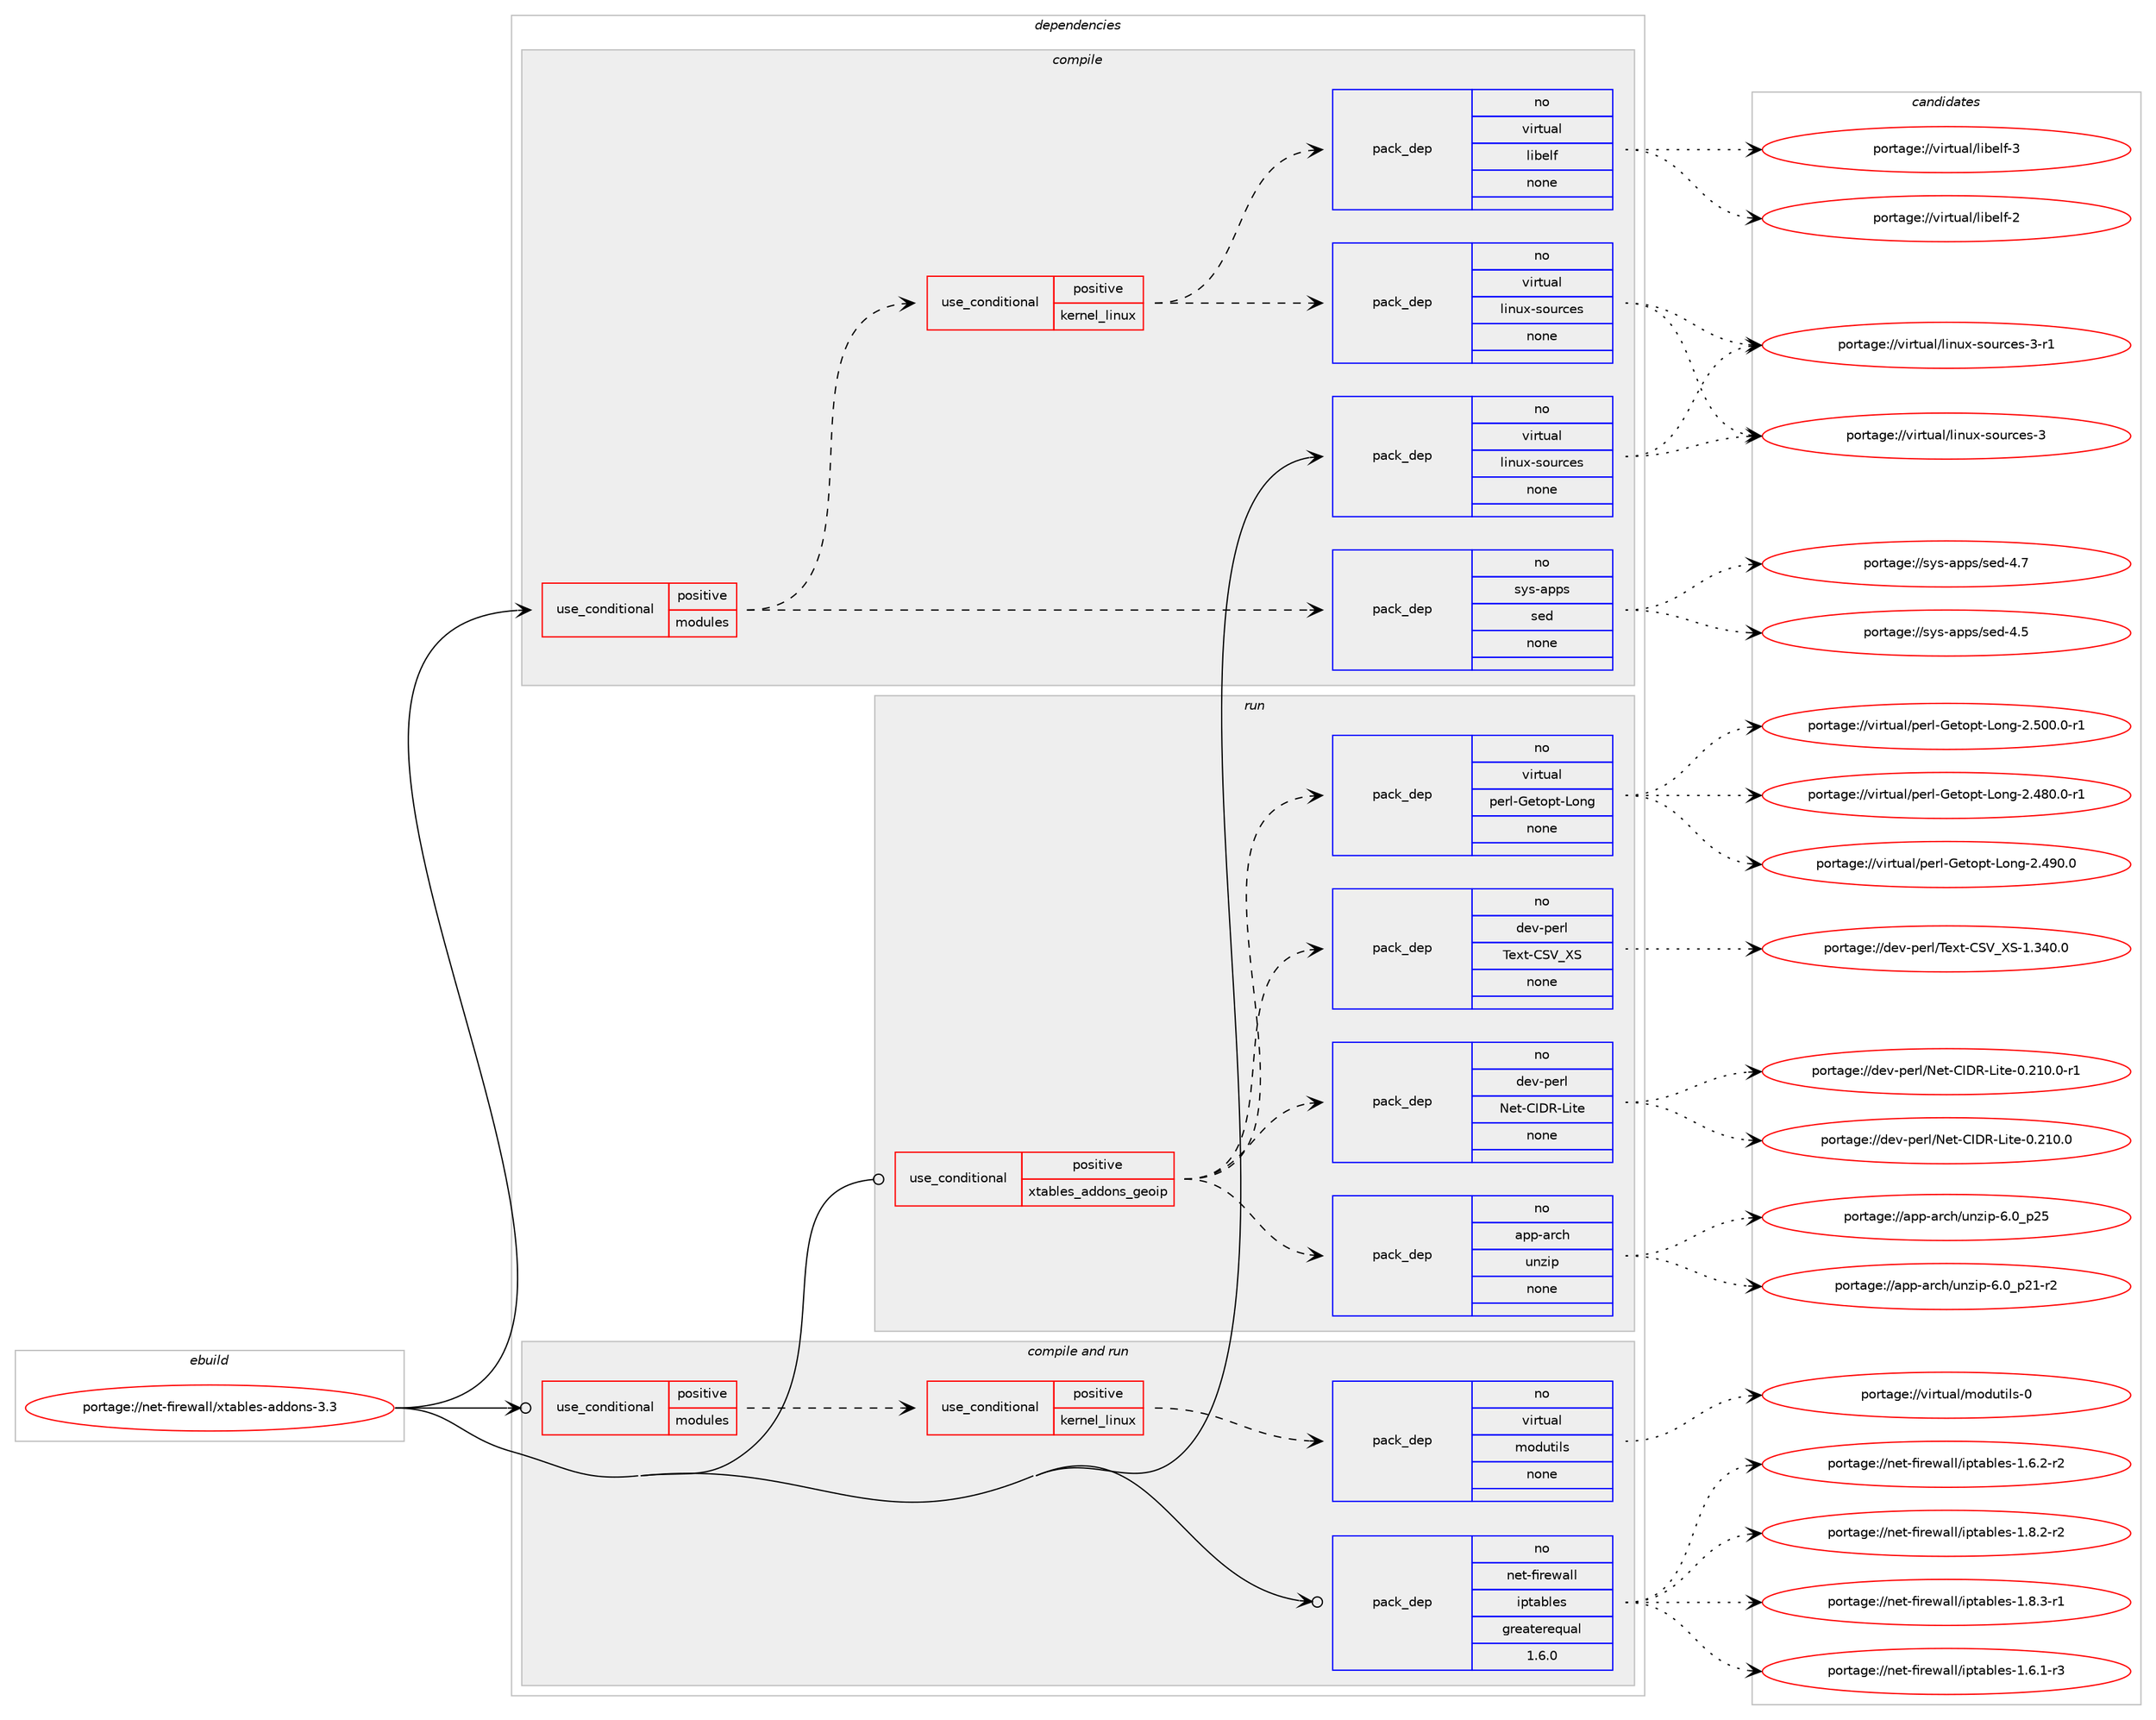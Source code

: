 digraph prolog {

# *************
# Graph options
# *************

newrank=true;
concentrate=true;
compound=true;
graph [rankdir=LR,fontname=Helvetica,fontsize=10,ranksep=1.5];#, ranksep=2.5, nodesep=0.2];
edge  [arrowhead=vee];
node  [fontname=Helvetica,fontsize=10];

# **********
# The ebuild
# **********

subgraph cluster_leftcol {
color=gray;
rank=same;
label=<<i>ebuild</i>>;
id [label="portage://net-firewall/xtables-addons-3.3", color=red, width=4, href="../net-firewall/xtables-addons-3.3.svg"];
}

# ****************
# The dependencies
# ****************

subgraph cluster_midcol {
color=gray;
label=<<i>dependencies</i>>;
subgraph cluster_compile {
fillcolor="#eeeeee";
style=filled;
label=<<i>compile</i>>;
subgraph cond88035 {
dependency352311 [label=<<TABLE BORDER="0" CELLBORDER="1" CELLSPACING="0" CELLPADDING="4"><TR><TD ROWSPAN="3" CELLPADDING="10">use_conditional</TD></TR><TR><TD>positive</TD></TR><TR><TD>modules</TD></TR></TABLE>>, shape=none, color=red];
subgraph pack258455 {
dependency352312 [label=<<TABLE BORDER="0" CELLBORDER="1" CELLSPACING="0" CELLPADDING="4" WIDTH="220"><TR><TD ROWSPAN="6" CELLPADDING="30">pack_dep</TD></TR><TR><TD WIDTH="110">no</TD></TR><TR><TD>sys-apps</TD></TR><TR><TD>sed</TD></TR><TR><TD>none</TD></TR><TR><TD></TD></TR></TABLE>>, shape=none, color=blue];
}
dependency352311:e -> dependency352312:w [weight=20,style="dashed",arrowhead="vee"];
subgraph cond88036 {
dependency352313 [label=<<TABLE BORDER="0" CELLBORDER="1" CELLSPACING="0" CELLPADDING="4"><TR><TD ROWSPAN="3" CELLPADDING="10">use_conditional</TD></TR><TR><TD>positive</TD></TR><TR><TD>kernel_linux</TD></TR></TABLE>>, shape=none, color=red];
subgraph pack258456 {
dependency352314 [label=<<TABLE BORDER="0" CELLBORDER="1" CELLSPACING="0" CELLPADDING="4" WIDTH="220"><TR><TD ROWSPAN="6" CELLPADDING="30">pack_dep</TD></TR><TR><TD WIDTH="110">no</TD></TR><TR><TD>virtual</TD></TR><TR><TD>linux-sources</TD></TR><TR><TD>none</TD></TR><TR><TD></TD></TR></TABLE>>, shape=none, color=blue];
}
dependency352313:e -> dependency352314:w [weight=20,style="dashed",arrowhead="vee"];
subgraph pack258457 {
dependency352315 [label=<<TABLE BORDER="0" CELLBORDER="1" CELLSPACING="0" CELLPADDING="4" WIDTH="220"><TR><TD ROWSPAN="6" CELLPADDING="30">pack_dep</TD></TR><TR><TD WIDTH="110">no</TD></TR><TR><TD>virtual</TD></TR><TR><TD>libelf</TD></TR><TR><TD>none</TD></TR><TR><TD></TD></TR></TABLE>>, shape=none, color=blue];
}
dependency352313:e -> dependency352315:w [weight=20,style="dashed",arrowhead="vee"];
}
dependency352311:e -> dependency352313:w [weight=20,style="dashed",arrowhead="vee"];
}
id:e -> dependency352311:w [weight=20,style="solid",arrowhead="vee"];
subgraph pack258458 {
dependency352316 [label=<<TABLE BORDER="0" CELLBORDER="1" CELLSPACING="0" CELLPADDING="4" WIDTH="220"><TR><TD ROWSPAN="6" CELLPADDING="30">pack_dep</TD></TR><TR><TD WIDTH="110">no</TD></TR><TR><TD>virtual</TD></TR><TR><TD>linux-sources</TD></TR><TR><TD>none</TD></TR><TR><TD></TD></TR></TABLE>>, shape=none, color=blue];
}
id:e -> dependency352316:w [weight=20,style="solid",arrowhead="vee"];
}
subgraph cluster_compileandrun {
fillcolor="#eeeeee";
style=filled;
label=<<i>compile and run</i>>;
subgraph cond88037 {
dependency352317 [label=<<TABLE BORDER="0" CELLBORDER="1" CELLSPACING="0" CELLPADDING="4"><TR><TD ROWSPAN="3" CELLPADDING="10">use_conditional</TD></TR><TR><TD>positive</TD></TR><TR><TD>modules</TD></TR></TABLE>>, shape=none, color=red];
subgraph cond88038 {
dependency352318 [label=<<TABLE BORDER="0" CELLBORDER="1" CELLSPACING="0" CELLPADDING="4"><TR><TD ROWSPAN="3" CELLPADDING="10">use_conditional</TD></TR><TR><TD>positive</TD></TR><TR><TD>kernel_linux</TD></TR></TABLE>>, shape=none, color=red];
subgraph pack258459 {
dependency352319 [label=<<TABLE BORDER="0" CELLBORDER="1" CELLSPACING="0" CELLPADDING="4" WIDTH="220"><TR><TD ROWSPAN="6" CELLPADDING="30">pack_dep</TD></TR><TR><TD WIDTH="110">no</TD></TR><TR><TD>virtual</TD></TR><TR><TD>modutils</TD></TR><TR><TD>none</TD></TR><TR><TD></TD></TR></TABLE>>, shape=none, color=blue];
}
dependency352318:e -> dependency352319:w [weight=20,style="dashed",arrowhead="vee"];
}
dependency352317:e -> dependency352318:w [weight=20,style="dashed",arrowhead="vee"];
}
id:e -> dependency352317:w [weight=20,style="solid",arrowhead="odotvee"];
subgraph pack258460 {
dependency352320 [label=<<TABLE BORDER="0" CELLBORDER="1" CELLSPACING="0" CELLPADDING="4" WIDTH="220"><TR><TD ROWSPAN="6" CELLPADDING="30">pack_dep</TD></TR><TR><TD WIDTH="110">no</TD></TR><TR><TD>net-firewall</TD></TR><TR><TD>iptables</TD></TR><TR><TD>greaterequal</TD></TR><TR><TD>1.6.0</TD></TR></TABLE>>, shape=none, color=blue];
}
id:e -> dependency352320:w [weight=20,style="solid",arrowhead="odotvee"];
}
subgraph cluster_run {
fillcolor="#eeeeee";
style=filled;
label=<<i>run</i>>;
subgraph cond88039 {
dependency352321 [label=<<TABLE BORDER="0" CELLBORDER="1" CELLSPACING="0" CELLPADDING="4"><TR><TD ROWSPAN="3" CELLPADDING="10">use_conditional</TD></TR><TR><TD>positive</TD></TR><TR><TD>xtables_addons_geoip</TD></TR></TABLE>>, shape=none, color=red];
subgraph pack258461 {
dependency352322 [label=<<TABLE BORDER="0" CELLBORDER="1" CELLSPACING="0" CELLPADDING="4" WIDTH="220"><TR><TD ROWSPAN="6" CELLPADDING="30">pack_dep</TD></TR><TR><TD WIDTH="110">no</TD></TR><TR><TD>app-arch</TD></TR><TR><TD>unzip</TD></TR><TR><TD>none</TD></TR><TR><TD></TD></TR></TABLE>>, shape=none, color=blue];
}
dependency352321:e -> dependency352322:w [weight=20,style="dashed",arrowhead="vee"];
subgraph pack258462 {
dependency352323 [label=<<TABLE BORDER="0" CELLBORDER="1" CELLSPACING="0" CELLPADDING="4" WIDTH="220"><TR><TD ROWSPAN="6" CELLPADDING="30">pack_dep</TD></TR><TR><TD WIDTH="110">no</TD></TR><TR><TD>dev-perl</TD></TR><TR><TD>Net-CIDR-Lite</TD></TR><TR><TD>none</TD></TR><TR><TD></TD></TR></TABLE>>, shape=none, color=blue];
}
dependency352321:e -> dependency352323:w [weight=20,style="dashed",arrowhead="vee"];
subgraph pack258463 {
dependency352324 [label=<<TABLE BORDER="0" CELLBORDER="1" CELLSPACING="0" CELLPADDING="4" WIDTH="220"><TR><TD ROWSPAN="6" CELLPADDING="30">pack_dep</TD></TR><TR><TD WIDTH="110">no</TD></TR><TR><TD>dev-perl</TD></TR><TR><TD>Text-CSV_XS</TD></TR><TR><TD>none</TD></TR><TR><TD></TD></TR></TABLE>>, shape=none, color=blue];
}
dependency352321:e -> dependency352324:w [weight=20,style="dashed",arrowhead="vee"];
subgraph pack258464 {
dependency352325 [label=<<TABLE BORDER="0" CELLBORDER="1" CELLSPACING="0" CELLPADDING="4" WIDTH="220"><TR><TD ROWSPAN="6" CELLPADDING="30">pack_dep</TD></TR><TR><TD WIDTH="110">no</TD></TR><TR><TD>virtual</TD></TR><TR><TD>perl-Getopt-Long</TD></TR><TR><TD>none</TD></TR><TR><TD></TD></TR></TABLE>>, shape=none, color=blue];
}
dependency352321:e -> dependency352325:w [weight=20,style="dashed",arrowhead="vee"];
}
id:e -> dependency352321:w [weight=20,style="solid",arrowhead="odot"];
}
}

# **************
# The candidates
# **************

subgraph cluster_choices {
rank=same;
color=gray;
label=<<i>candidates</i>>;

subgraph choice258455 {
color=black;
nodesep=1;
choiceportage11512111545971121121154711510110045524653 [label="portage://sys-apps/sed-4.5", color=red, width=4,href="../sys-apps/sed-4.5.svg"];
choiceportage11512111545971121121154711510110045524655 [label="portage://sys-apps/sed-4.7", color=red, width=4,href="../sys-apps/sed-4.7.svg"];
dependency352312:e -> choiceportage11512111545971121121154711510110045524653:w [style=dotted,weight="100"];
dependency352312:e -> choiceportage11512111545971121121154711510110045524655:w [style=dotted,weight="100"];
}
subgraph choice258456 {
color=black;
nodesep=1;
choiceportage118105114116117971084710810511011712045115111117114991011154551 [label="portage://virtual/linux-sources-3", color=red, width=4,href="../virtual/linux-sources-3.svg"];
choiceportage1181051141161179710847108105110117120451151111171149910111545514511449 [label="portage://virtual/linux-sources-3-r1", color=red, width=4,href="../virtual/linux-sources-3-r1.svg"];
dependency352314:e -> choiceportage118105114116117971084710810511011712045115111117114991011154551:w [style=dotted,weight="100"];
dependency352314:e -> choiceportage1181051141161179710847108105110117120451151111171149910111545514511449:w [style=dotted,weight="100"];
}
subgraph choice258457 {
color=black;
nodesep=1;
choiceportage1181051141161179710847108105981011081024550 [label="portage://virtual/libelf-2", color=red, width=4,href="../virtual/libelf-2.svg"];
choiceportage1181051141161179710847108105981011081024551 [label="portage://virtual/libelf-3", color=red, width=4,href="../virtual/libelf-3.svg"];
dependency352315:e -> choiceportage1181051141161179710847108105981011081024550:w [style=dotted,weight="100"];
dependency352315:e -> choiceportage1181051141161179710847108105981011081024551:w [style=dotted,weight="100"];
}
subgraph choice258458 {
color=black;
nodesep=1;
choiceportage118105114116117971084710810511011712045115111117114991011154551 [label="portage://virtual/linux-sources-3", color=red, width=4,href="../virtual/linux-sources-3.svg"];
choiceportage1181051141161179710847108105110117120451151111171149910111545514511449 [label="portage://virtual/linux-sources-3-r1", color=red, width=4,href="../virtual/linux-sources-3-r1.svg"];
dependency352316:e -> choiceportage118105114116117971084710810511011712045115111117114991011154551:w [style=dotted,weight="100"];
dependency352316:e -> choiceportage1181051141161179710847108105110117120451151111171149910111545514511449:w [style=dotted,weight="100"];
}
subgraph choice258459 {
color=black;
nodesep=1;
choiceportage11810511411611797108471091111001171161051081154548 [label="portage://virtual/modutils-0", color=red, width=4,href="../virtual/modutils-0.svg"];
dependency352319:e -> choiceportage11810511411611797108471091111001171161051081154548:w [style=dotted,weight="100"];
}
subgraph choice258460 {
color=black;
nodesep=1;
choiceportage11010111645102105114101119971081084710511211697981081011154549465446494511451 [label="portage://net-firewall/iptables-1.6.1-r3", color=red, width=4,href="../net-firewall/iptables-1.6.1-r3.svg"];
choiceportage11010111645102105114101119971081084710511211697981081011154549465446504511450 [label="portage://net-firewall/iptables-1.6.2-r2", color=red, width=4,href="../net-firewall/iptables-1.6.2-r2.svg"];
choiceportage11010111645102105114101119971081084710511211697981081011154549465646504511450 [label="portage://net-firewall/iptables-1.8.2-r2", color=red, width=4,href="../net-firewall/iptables-1.8.2-r2.svg"];
choiceportage11010111645102105114101119971081084710511211697981081011154549465646514511449 [label="portage://net-firewall/iptables-1.8.3-r1", color=red, width=4,href="../net-firewall/iptables-1.8.3-r1.svg"];
dependency352320:e -> choiceportage11010111645102105114101119971081084710511211697981081011154549465446494511451:w [style=dotted,weight="100"];
dependency352320:e -> choiceportage11010111645102105114101119971081084710511211697981081011154549465446504511450:w [style=dotted,weight="100"];
dependency352320:e -> choiceportage11010111645102105114101119971081084710511211697981081011154549465646504511450:w [style=dotted,weight="100"];
dependency352320:e -> choiceportage11010111645102105114101119971081084710511211697981081011154549465646514511449:w [style=dotted,weight="100"];
}
subgraph choice258461 {
color=black;
nodesep=1;
choiceportage9711211245971149910447117110122105112455446489511250494511450 [label="portage://app-arch/unzip-6.0_p21-r2", color=red, width=4,href="../app-arch/unzip-6.0_p21-r2.svg"];
choiceportage971121124597114991044711711012210511245544648951125053 [label="portage://app-arch/unzip-6.0_p25", color=red, width=4,href="../app-arch/unzip-6.0_p25.svg"];
dependency352322:e -> choiceportage9711211245971149910447117110122105112455446489511250494511450:w [style=dotted,weight="100"];
dependency352322:e -> choiceportage971121124597114991044711711012210511245544648951125053:w [style=dotted,weight="100"];
}
subgraph choice258462 {
color=black;
nodesep=1;
choiceportage100101118451121011141084778101116456773688245761051161014548465049484648 [label="portage://dev-perl/Net-CIDR-Lite-0.210.0", color=red, width=4,href="../dev-perl/Net-CIDR-Lite-0.210.0.svg"];
choiceportage1001011184511210111410847781011164567736882457610511610145484650494846484511449 [label="portage://dev-perl/Net-CIDR-Lite-0.210.0-r1", color=red, width=4,href="../dev-perl/Net-CIDR-Lite-0.210.0-r1.svg"];
dependency352323:e -> choiceportage100101118451121011141084778101116456773688245761051161014548465049484648:w [style=dotted,weight="100"];
dependency352323:e -> choiceportage1001011184511210111410847781011164567736882457610511610145484650494846484511449:w [style=dotted,weight="100"];
}
subgraph choice258463 {
color=black;
nodesep=1;
choiceportage100101118451121011141084784101120116456783869588834549465152484648 [label="portage://dev-perl/Text-CSV_XS-1.340.0", color=red, width=4,href="../dev-perl/Text-CSV_XS-1.340.0.svg"];
dependency352324:e -> choiceportage100101118451121011141084784101120116456783869588834549465152484648:w [style=dotted,weight="100"];
}
subgraph choice258464 {
color=black;
nodesep=1;
choiceportage11810511411611797108471121011141084571101116111112116457611111010345504652564846484511449 [label="portage://virtual/perl-Getopt-Long-2.480.0-r1", color=red, width=4,href="../virtual/perl-Getopt-Long-2.480.0-r1.svg"];
choiceportage1181051141161179710847112101114108457110111611111211645761111101034550465257484648 [label="portage://virtual/perl-Getopt-Long-2.490.0", color=red, width=4,href="../virtual/perl-Getopt-Long-2.490.0.svg"];
choiceportage11810511411611797108471121011141084571101116111112116457611111010345504653484846484511449 [label="portage://virtual/perl-Getopt-Long-2.500.0-r1", color=red, width=4,href="../virtual/perl-Getopt-Long-2.500.0-r1.svg"];
dependency352325:e -> choiceportage11810511411611797108471121011141084571101116111112116457611111010345504652564846484511449:w [style=dotted,weight="100"];
dependency352325:e -> choiceportage1181051141161179710847112101114108457110111611111211645761111101034550465257484648:w [style=dotted,weight="100"];
dependency352325:e -> choiceportage11810511411611797108471121011141084571101116111112116457611111010345504653484846484511449:w [style=dotted,weight="100"];
}
}

}
